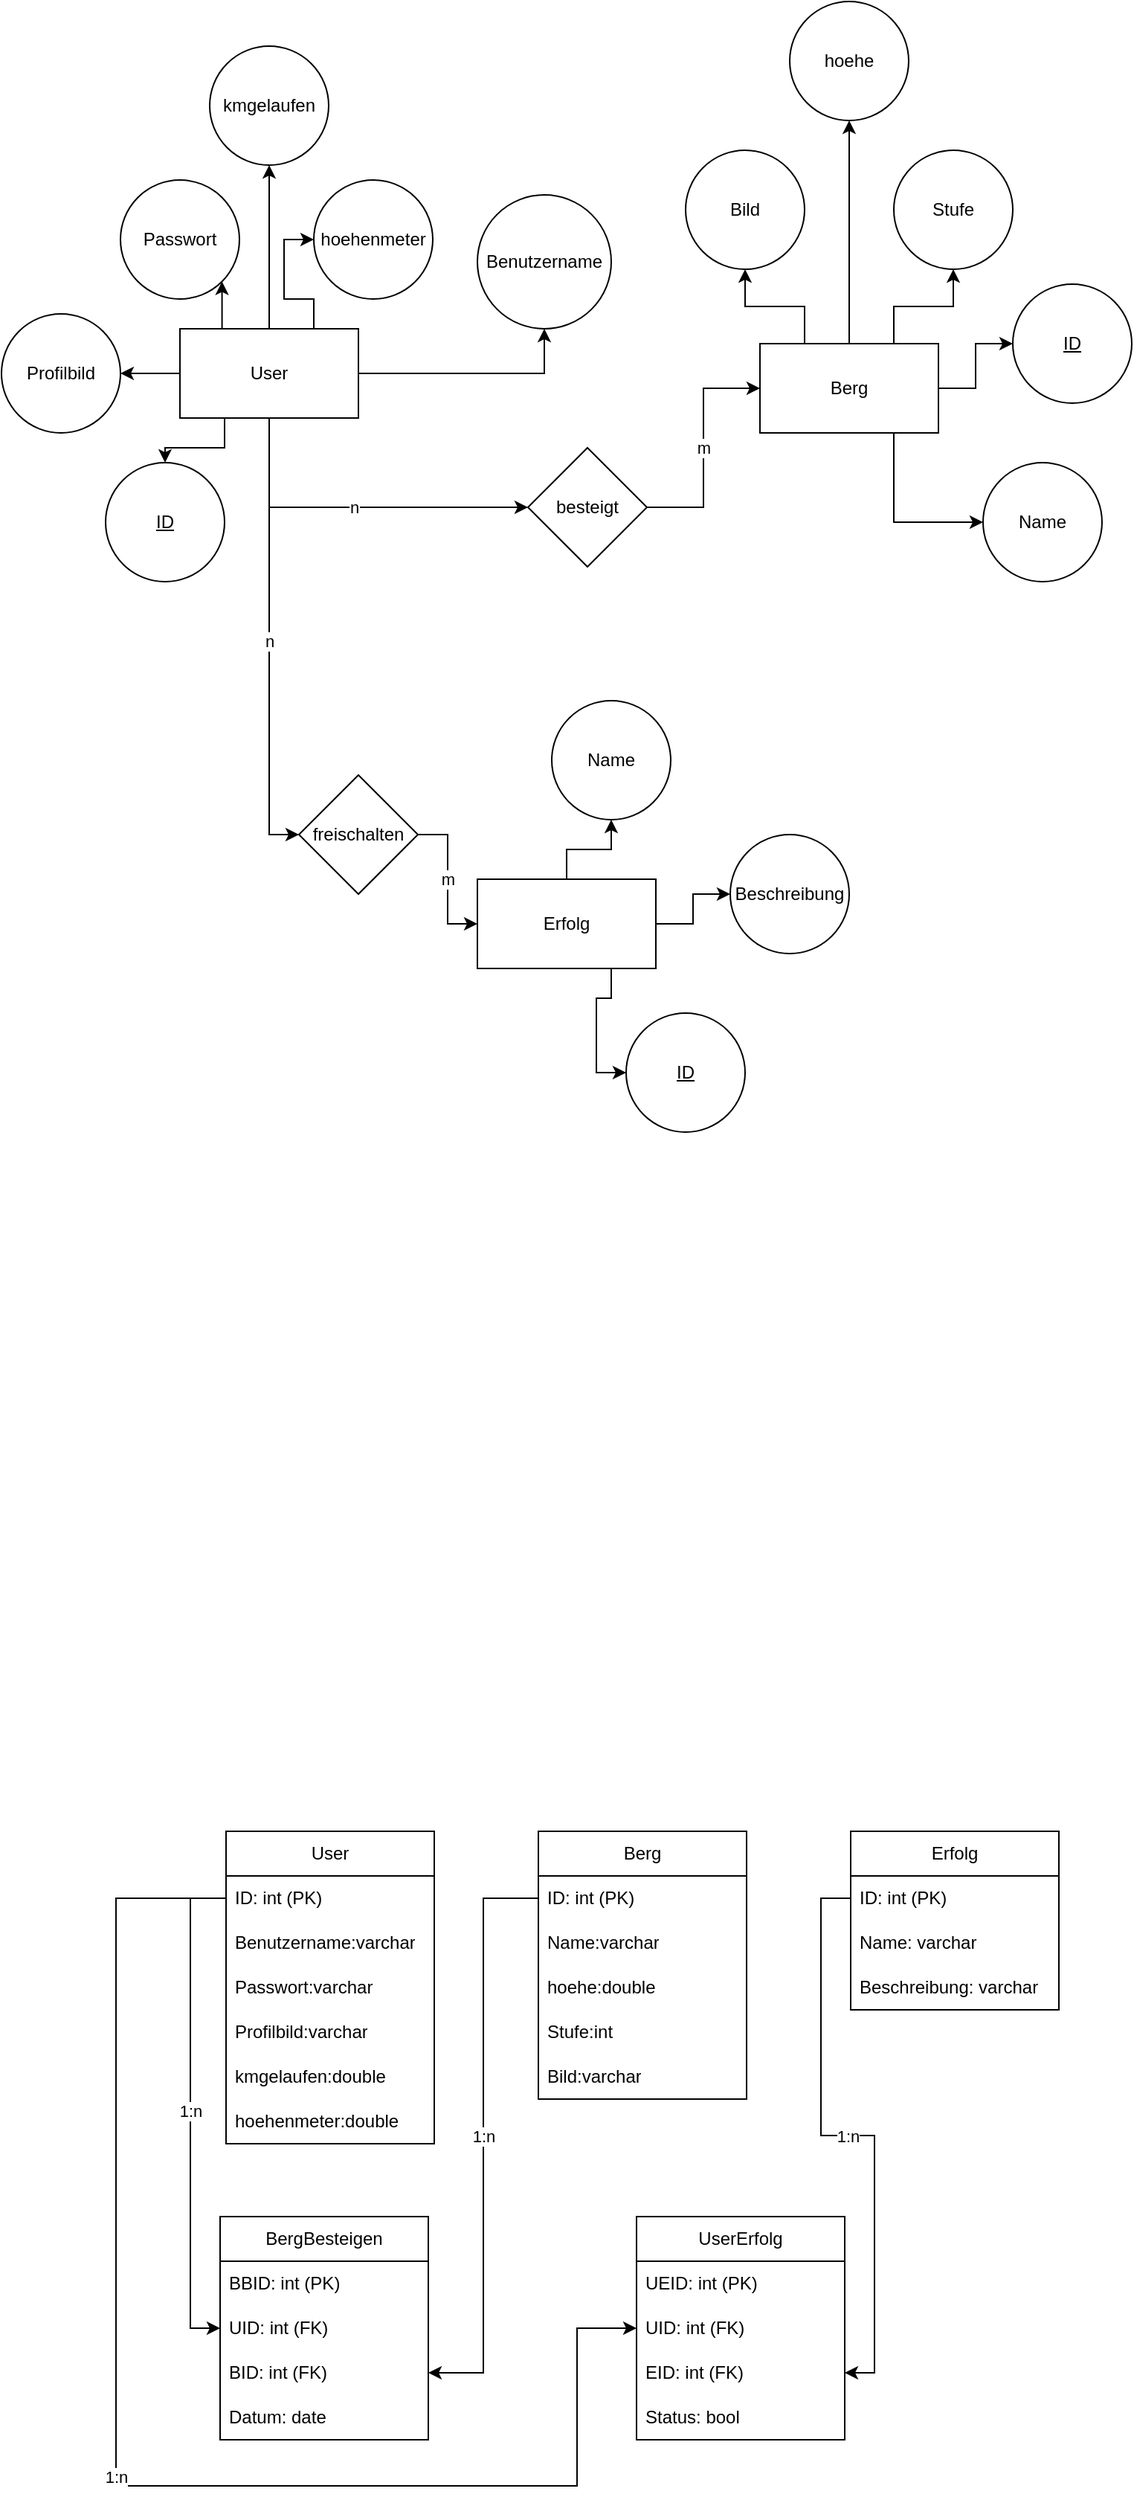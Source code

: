 <mxfile version="24.7.8">
  <diagram name="Seite-1" id="dWagyHnpkMTKQB-lUFUS">
    <mxGraphModel dx="1198" dy="893" grid="1" gridSize="10" guides="1" tooltips="1" connect="1" arrows="1" fold="1" page="1" pageScale="1" pageWidth="827" pageHeight="1169" math="0" shadow="0">
      <root>
        <mxCell id="0" />
        <mxCell id="1" parent="0" />
        <mxCell id="jQ12hnpclL38_xrM-WfS-8" style="edgeStyle=orthogonalEdgeStyle;rounded=0;orthogonalLoop=1;jettySize=auto;html=1;exitX=0.5;exitY=0;exitDx=0;exitDy=0;entryX=0.5;entryY=1;entryDx=0;entryDy=0;" parent="1" source="jQ12hnpclL38_xrM-WfS-1" target="jQ12hnpclL38_xrM-WfS-6" edge="1">
          <mxGeometry relative="1" as="geometry" />
        </mxCell>
        <mxCell id="jQ12hnpclL38_xrM-WfS-9" style="edgeStyle=orthogonalEdgeStyle;rounded=0;orthogonalLoop=1;jettySize=auto;html=1;exitX=0.75;exitY=0;exitDx=0;exitDy=0;entryX=0;entryY=0.5;entryDx=0;entryDy=0;" parent="1" source="jQ12hnpclL38_xrM-WfS-1" target="jQ12hnpclL38_xrM-WfS-7" edge="1">
          <mxGeometry relative="1" as="geometry" />
        </mxCell>
        <mxCell id="jQ12hnpclL38_xrM-WfS-10" style="edgeStyle=orthogonalEdgeStyle;rounded=0;orthogonalLoop=1;jettySize=auto;html=1;exitX=1;exitY=0.5;exitDx=0;exitDy=0;entryX=0.5;entryY=1;entryDx=0;entryDy=0;" parent="1" source="jQ12hnpclL38_xrM-WfS-1" target="jQ12hnpclL38_xrM-WfS-3" edge="1">
          <mxGeometry relative="1" as="geometry" />
        </mxCell>
        <mxCell id="jQ12hnpclL38_xrM-WfS-11" style="edgeStyle=orthogonalEdgeStyle;rounded=0;orthogonalLoop=1;jettySize=auto;html=1;exitX=0.25;exitY=0;exitDx=0;exitDy=0;entryX=1;entryY=1;entryDx=0;entryDy=0;" parent="1" source="jQ12hnpclL38_xrM-WfS-1" target="jQ12hnpclL38_xrM-WfS-4" edge="1">
          <mxGeometry relative="1" as="geometry" />
        </mxCell>
        <mxCell id="jQ12hnpclL38_xrM-WfS-12" style="edgeStyle=orthogonalEdgeStyle;rounded=0;orthogonalLoop=1;jettySize=auto;html=1;exitX=0;exitY=0.5;exitDx=0;exitDy=0;entryX=1;entryY=0.5;entryDx=0;entryDy=0;" parent="1" source="jQ12hnpclL38_xrM-WfS-1" target="jQ12hnpclL38_xrM-WfS-5" edge="1">
          <mxGeometry relative="1" as="geometry" />
        </mxCell>
        <mxCell id="jQ12hnpclL38_xrM-WfS-13" style="edgeStyle=orthogonalEdgeStyle;rounded=0;orthogonalLoop=1;jettySize=auto;html=1;exitX=0.25;exitY=1;exitDx=0;exitDy=0;entryX=0.5;entryY=0;entryDx=0;entryDy=0;" parent="1" source="jQ12hnpclL38_xrM-WfS-1" target="jQ12hnpclL38_xrM-WfS-2" edge="1">
          <mxGeometry relative="1" as="geometry" />
        </mxCell>
        <mxCell id="jQ12hnpclL38_xrM-WfS-37" value="n" style="edgeStyle=orthogonalEdgeStyle;rounded=0;orthogonalLoop=1;jettySize=auto;html=1;exitX=0.5;exitY=1;exitDx=0;exitDy=0;entryX=0;entryY=0.5;entryDx=0;entryDy=0;" parent="1" source="jQ12hnpclL38_xrM-WfS-1" target="jQ12hnpclL38_xrM-WfS-36" edge="1">
          <mxGeometry relative="1" as="geometry" />
        </mxCell>
        <mxCell id="jQ12hnpclL38_xrM-WfS-40" value="n" style="edgeStyle=orthogonalEdgeStyle;rounded=0;orthogonalLoop=1;jettySize=auto;html=1;exitX=0.5;exitY=1;exitDx=0;exitDy=0;entryX=0;entryY=0.5;entryDx=0;entryDy=0;" parent="1" source="jQ12hnpclL38_xrM-WfS-1" target="jQ12hnpclL38_xrM-WfS-39" edge="1">
          <mxGeometry relative="1" as="geometry" />
        </mxCell>
        <mxCell id="jQ12hnpclL38_xrM-WfS-1" value="User" style="rounded=0;whiteSpace=wrap;html=1;" parent="1" vertex="1">
          <mxGeometry x="140" y="320" width="120" height="60" as="geometry" />
        </mxCell>
        <mxCell id="jQ12hnpclL38_xrM-WfS-2" value="&lt;u&gt;ID&lt;/u&gt;" style="ellipse;whiteSpace=wrap;html=1;aspect=fixed;" parent="1" vertex="1">
          <mxGeometry x="90" y="410" width="80" height="80" as="geometry" />
        </mxCell>
        <mxCell id="jQ12hnpclL38_xrM-WfS-3" value="Benutzername" style="ellipse;whiteSpace=wrap;html=1;aspect=fixed;" parent="1" vertex="1">
          <mxGeometry x="340" y="230" width="90" height="90" as="geometry" />
        </mxCell>
        <mxCell id="jQ12hnpclL38_xrM-WfS-4" value="Passwort" style="ellipse;whiteSpace=wrap;html=1;aspect=fixed;" parent="1" vertex="1">
          <mxGeometry x="100" y="220" width="80" height="80" as="geometry" />
        </mxCell>
        <mxCell id="jQ12hnpclL38_xrM-WfS-5" value="Profilbild" style="ellipse;whiteSpace=wrap;html=1;aspect=fixed;" parent="1" vertex="1">
          <mxGeometry x="20" y="310" width="80" height="80" as="geometry" />
        </mxCell>
        <mxCell id="jQ12hnpclL38_xrM-WfS-6" value="kmgelaufen" style="ellipse;whiteSpace=wrap;html=1;aspect=fixed;" parent="1" vertex="1">
          <mxGeometry x="160" y="130" width="80" height="80" as="geometry" />
        </mxCell>
        <mxCell id="jQ12hnpclL38_xrM-WfS-7" value="hoehenmeter" style="ellipse;whiteSpace=wrap;html=1;aspect=fixed;" parent="1" vertex="1">
          <mxGeometry x="230" y="220" width="80" height="80" as="geometry" />
        </mxCell>
        <mxCell id="jQ12hnpclL38_xrM-WfS-20" style="edgeStyle=orthogonalEdgeStyle;rounded=0;orthogonalLoop=1;jettySize=auto;html=1;exitX=0.5;exitY=0;exitDx=0;exitDy=0;entryX=0.5;entryY=1;entryDx=0;entryDy=0;" parent="1" source="jQ12hnpclL38_xrM-WfS-14" target="jQ12hnpclL38_xrM-WfS-17" edge="1">
          <mxGeometry relative="1" as="geometry" />
        </mxCell>
        <mxCell id="jQ12hnpclL38_xrM-WfS-21" style="edgeStyle=orthogonalEdgeStyle;rounded=0;orthogonalLoop=1;jettySize=auto;html=1;exitX=0.25;exitY=0;exitDx=0;exitDy=0;entryX=0.5;entryY=1;entryDx=0;entryDy=0;" parent="1" source="jQ12hnpclL38_xrM-WfS-14" target="jQ12hnpclL38_xrM-WfS-18" edge="1">
          <mxGeometry relative="1" as="geometry" />
        </mxCell>
        <mxCell id="jQ12hnpclL38_xrM-WfS-22" style="edgeStyle=orthogonalEdgeStyle;rounded=0;orthogonalLoop=1;jettySize=auto;html=1;exitX=0.75;exitY=0;exitDx=0;exitDy=0;entryX=0.5;entryY=1;entryDx=0;entryDy=0;" parent="1" source="jQ12hnpclL38_xrM-WfS-14" target="jQ12hnpclL38_xrM-WfS-19" edge="1">
          <mxGeometry relative="1" as="geometry" />
        </mxCell>
        <mxCell id="jQ12hnpclL38_xrM-WfS-23" style="edgeStyle=orthogonalEdgeStyle;rounded=0;orthogonalLoop=1;jettySize=auto;html=1;exitX=1;exitY=0.5;exitDx=0;exitDy=0;entryX=0;entryY=0.5;entryDx=0;entryDy=0;" parent="1" source="jQ12hnpclL38_xrM-WfS-14" target="jQ12hnpclL38_xrM-WfS-15" edge="1">
          <mxGeometry relative="1" as="geometry" />
        </mxCell>
        <mxCell id="jQ12hnpclL38_xrM-WfS-24" style="edgeStyle=orthogonalEdgeStyle;rounded=0;orthogonalLoop=1;jettySize=auto;html=1;exitX=0.75;exitY=1;exitDx=0;exitDy=0;entryX=0;entryY=0.5;entryDx=0;entryDy=0;" parent="1" source="jQ12hnpclL38_xrM-WfS-14" target="jQ12hnpclL38_xrM-WfS-16" edge="1">
          <mxGeometry relative="1" as="geometry" />
        </mxCell>
        <mxCell id="jQ12hnpclL38_xrM-WfS-14" value="Berg" style="rounded=0;whiteSpace=wrap;html=1;" parent="1" vertex="1">
          <mxGeometry x="530" y="330" width="120" height="60" as="geometry" />
        </mxCell>
        <mxCell id="jQ12hnpclL38_xrM-WfS-15" value="&lt;u&gt;ID&lt;/u&gt;" style="ellipse;whiteSpace=wrap;html=1;aspect=fixed;" parent="1" vertex="1">
          <mxGeometry x="700" y="290" width="80" height="80" as="geometry" />
        </mxCell>
        <mxCell id="jQ12hnpclL38_xrM-WfS-16" value="Name" style="ellipse;whiteSpace=wrap;html=1;aspect=fixed;" parent="1" vertex="1">
          <mxGeometry x="680" y="410" width="80" height="80" as="geometry" />
        </mxCell>
        <mxCell id="jQ12hnpclL38_xrM-WfS-17" value="hoehe" style="ellipse;whiteSpace=wrap;html=1;aspect=fixed;" parent="1" vertex="1">
          <mxGeometry x="550" y="100" width="80" height="80" as="geometry" />
        </mxCell>
        <mxCell id="jQ12hnpclL38_xrM-WfS-18" value="Bild" style="ellipse;whiteSpace=wrap;html=1;aspect=fixed;" parent="1" vertex="1">
          <mxGeometry x="480" y="200" width="80" height="80" as="geometry" />
        </mxCell>
        <mxCell id="jQ12hnpclL38_xrM-WfS-19" value="Stufe" style="ellipse;whiteSpace=wrap;html=1;aspect=fixed;" parent="1" vertex="1">
          <mxGeometry x="620" y="200" width="80" height="80" as="geometry" />
        </mxCell>
        <mxCell id="jQ12hnpclL38_xrM-WfS-30" style="edgeStyle=orthogonalEdgeStyle;rounded=0;orthogonalLoop=1;jettySize=auto;html=1;exitX=0.5;exitY=0;exitDx=0;exitDy=0;entryX=0.5;entryY=1;entryDx=0;entryDy=0;" parent="1" source="jQ12hnpclL38_xrM-WfS-25" target="jQ12hnpclL38_xrM-WfS-27" edge="1">
          <mxGeometry relative="1" as="geometry" />
        </mxCell>
        <mxCell id="jQ12hnpclL38_xrM-WfS-31" style="edgeStyle=orthogonalEdgeStyle;rounded=0;orthogonalLoop=1;jettySize=auto;html=1;exitX=1;exitY=0.5;exitDx=0;exitDy=0;entryX=0;entryY=0.5;entryDx=0;entryDy=0;" parent="1" source="jQ12hnpclL38_xrM-WfS-25" target="jQ12hnpclL38_xrM-WfS-29" edge="1">
          <mxGeometry relative="1" as="geometry" />
        </mxCell>
        <mxCell id="jQ12hnpclL38_xrM-WfS-32" style="edgeStyle=orthogonalEdgeStyle;rounded=0;orthogonalLoop=1;jettySize=auto;html=1;exitX=0.75;exitY=1;exitDx=0;exitDy=0;entryX=0;entryY=0.5;entryDx=0;entryDy=0;" parent="1" source="jQ12hnpclL38_xrM-WfS-25" target="jQ12hnpclL38_xrM-WfS-26" edge="1">
          <mxGeometry relative="1" as="geometry" />
        </mxCell>
        <mxCell id="jQ12hnpclL38_xrM-WfS-25" value="Erfolg" style="rounded=0;whiteSpace=wrap;html=1;" parent="1" vertex="1">
          <mxGeometry x="340" y="690" width="120" height="60" as="geometry" />
        </mxCell>
        <mxCell id="jQ12hnpclL38_xrM-WfS-26" value="&lt;u&gt;ID&lt;/u&gt;" style="ellipse;whiteSpace=wrap;html=1;aspect=fixed;" parent="1" vertex="1">
          <mxGeometry x="440" y="780" width="80" height="80" as="geometry" />
        </mxCell>
        <mxCell id="jQ12hnpclL38_xrM-WfS-27" value="Name" style="ellipse;whiteSpace=wrap;html=1;aspect=fixed;" parent="1" vertex="1">
          <mxGeometry x="390" y="570" width="80" height="80" as="geometry" />
        </mxCell>
        <mxCell id="jQ12hnpclL38_xrM-WfS-29" value="Beschreibung" style="ellipse;whiteSpace=wrap;html=1;aspect=fixed;" parent="1" vertex="1">
          <mxGeometry x="510" y="660" width="80" height="80" as="geometry" />
        </mxCell>
        <mxCell id="jQ12hnpclL38_xrM-WfS-38" value="m" style="edgeStyle=orthogonalEdgeStyle;rounded=0;orthogonalLoop=1;jettySize=auto;html=1;exitX=1;exitY=0.5;exitDx=0;exitDy=0;entryX=0;entryY=0.5;entryDx=0;entryDy=0;" parent="1" source="jQ12hnpclL38_xrM-WfS-36" target="jQ12hnpclL38_xrM-WfS-14" edge="1">
          <mxGeometry relative="1" as="geometry" />
        </mxCell>
        <mxCell id="jQ12hnpclL38_xrM-WfS-36" value="besteigt" style="rhombus;whiteSpace=wrap;html=1;" parent="1" vertex="1">
          <mxGeometry x="374" y="400" width="80" height="80" as="geometry" />
        </mxCell>
        <mxCell id="jQ12hnpclL38_xrM-WfS-41" value="m" style="edgeStyle=orthogonalEdgeStyle;rounded=0;orthogonalLoop=1;jettySize=auto;html=1;exitX=1;exitY=0.5;exitDx=0;exitDy=0;entryX=0;entryY=0.5;entryDx=0;entryDy=0;" parent="1" source="jQ12hnpclL38_xrM-WfS-39" target="jQ12hnpclL38_xrM-WfS-25" edge="1">
          <mxGeometry relative="1" as="geometry" />
        </mxCell>
        <mxCell id="jQ12hnpclL38_xrM-WfS-39" value="freischalten" style="rhombus;whiteSpace=wrap;html=1;" parent="1" vertex="1">
          <mxGeometry x="220" y="620" width="80" height="80" as="geometry" />
        </mxCell>
        <mxCell id="jQ12hnpclL38_xrM-WfS-42" value="User" style="swimlane;fontStyle=0;childLayout=stackLayout;horizontal=1;startSize=30;horizontalStack=0;resizeParent=1;resizeParentMax=0;resizeLast=0;collapsible=1;marginBottom=0;whiteSpace=wrap;html=1;" parent="1" vertex="1">
          <mxGeometry x="171" y="1330" width="140" height="210" as="geometry" />
        </mxCell>
        <mxCell id="jQ12hnpclL38_xrM-WfS-43" value="ID: int (PK)" style="text;strokeColor=none;fillColor=none;align=left;verticalAlign=middle;spacingLeft=4;spacingRight=4;overflow=hidden;points=[[0,0.5],[1,0.5]];portConstraint=eastwest;rotatable=0;whiteSpace=wrap;html=1;" parent="jQ12hnpclL38_xrM-WfS-42" vertex="1">
          <mxGeometry y="30" width="140" height="30" as="geometry" />
        </mxCell>
        <mxCell id="jQ12hnpclL38_xrM-WfS-44" value="Benutzername:varchar" style="text;strokeColor=none;fillColor=none;align=left;verticalAlign=middle;spacingLeft=4;spacingRight=4;overflow=hidden;points=[[0,0.5],[1,0.5]];portConstraint=eastwest;rotatable=0;whiteSpace=wrap;html=1;" parent="jQ12hnpclL38_xrM-WfS-42" vertex="1">
          <mxGeometry y="60" width="140" height="30" as="geometry" />
        </mxCell>
        <mxCell id="jQ12hnpclL38_xrM-WfS-45" value="Passwort:varchar" style="text;strokeColor=none;fillColor=none;align=left;verticalAlign=middle;spacingLeft=4;spacingRight=4;overflow=hidden;points=[[0,0.5],[1,0.5]];portConstraint=eastwest;rotatable=0;whiteSpace=wrap;html=1;" parent="jQ12hnpclL38_xrM-WfS-42" vertex="1">
          <mxGeometry y="90" width="140" height="30" as="geometry" />
        </mxCell>
        <mxCell id="jQ12hnpclL38_xrM-WfS-46" value="Profilbild:varchar" style="text;strokeColor=none;fillColor=none;align=left;verticalAlign=middle;spacingLeft=4;spacingRight=4;overflow=hidden;points=[[0,0.5],[1,0.5]];portConstraint=eastwest;rotatable=0;whiteSpace=wrap;html=1;" parent="jQ12hnpclL38_xrM-WfS-42" vertex="1">
          <mxGeometry y="120" width="140" height="30" as="geometry" />
        </mxCell>
        <mxCell id="jQ12hnpclL38_xrM-WfS-47" value="kmgelaufen:double" style="text;strokeColor=none;fillColor=none;align=left;verticalAlign=middle;spacingLeft=4;spacingRight=4;overflow=hidden;points=[[0,0.5],[1,0.5]];portConstraint=eastwest;rotatable=0;whiteSpace=wrap;html=1;" parent="jQ12hnpclL38_xrM-WfS-42" vertex="1">
          <mxGeometry y="150" width="140" height="30" as="geometry" />
        </mxCell>
        <mxCell id="jQ12hnpclL38_xrM-WfS-48" value="hoehenmeter:double" style="text;strokeColor=none;fillColor=none;align=left;verticalAlign=middle;spacingLeft=4;spacingRight=4;overflow=hidden;points=[[0,0.5],[1,0.5]];portConstraint=eastwest;rotatable=0;whiteSpace=wrap;html=1;" parent="jQ12hnpclL38_xrM-WfS-42" vertex="1">
          <mxGeometry y="180" width="140" height="30" as="geometry" />
        </mxCell>
        <mxCell id="jQ12hnpclL38_xrM-WfS-49" value="Berg" style="swimlane;fontStyle=0;childLayout=stackLayout;horizontal=1;startSize=30;horizontalStack=0;resizeParent=1;resizeParentMax=0;resizeLast=0;collapsible=1;marginBottom=0;whiteSpace=wrap;html=1;" parent="1" vertex="1">
          <mxGeometry x="381" y="1330" width="140" height="180" as="geometry" />
        </mxCell>
        <mxCell id="jQ12hnpclL38_xrM-WfS-50" value="ID: int (PK)" style="text;strokeColor=none;fillColor=none;align=left;verticalAlign=middle;spacingLeft=4;spacingRight=4;overflow=hidden;points=[[0,0.5],[1,0.5]];portConstraint=eastwest;rotatable=0;whiteSpace=wrap;html=1;" parent="jQ12hnpclL38_xrM-WfS-49" vertex="1">
          <mxGeometry y="30" width="140" height="30" as="geometry" />
        </mxCell>
        <mxCell id="jQ12hnpclL38_xrM-WfS-51" value="Name:varchar" style="text;strokeColor=none;fillColor=none;align=left;verticalAlign=middle;spacingLeft=4;spacingRight=4;overflow=hidden;points=[[0,0.5],[1,0.5]];portConstraint=eastwest;rotatable=0;whiteSpace=wrap;html=1;" parent="jQ12hnpclL38_xrM-WfS-49" vertex="1">
          <mxGeometry y="60" width="140" height="30" as="geometry" />
        </mxCell>
        <mxCell id="jQ12hnpclL38_xrM-WfS-52" value="hoehe:double" style="text;strokeColor=none;fillColor=none;align=left;verticalAlign=middle;spacingLeft=4;spacingRight=4;overflow=hidden;points=[[0,0.5],[1,0.5]];portConstraint=eastwest;rotatable=0;whiteSpace=wrap;html=1;" parent="jQ12hnpclL38_xrM-WfS-49" vertex="1">
          <mxGeometry y="90" width="140" height="30" as="geometry" />
        </mxCell>
        <mxCell id="jQ12hnpclL38_xrM-WfS-53" value="Stufe:int" style="text;strokeColor=none;fillColor=none;align=left;verticalAlign=middle;spacingLeft=4;spacingRight=4;overflow=hidden;points=[[0,0.5],[1,0.5]];portConstraint=eastwest;rotatable=0;whiteSpace=wrap;html=1;" parent="jQ12hnpclL38_xrM-WfS-49" vertex="1">
          <mxGeometry y="120" width="140" height="30" as="geometry" />
        </mxCell>
        <mxCell id="jQ12hnpclL38_xrM-WfS-54" value="Bild:varchar" style="text;strokeColor=none;fillColor=none;align=left;verticalAlign=middle;spacingLeft=4;spacingRight=4;overflow=hidden;points=[[0,0.5],[1,0.5]];portConstraint=eastwest;rotatable=0;whiteSpace=wrap;html=1;" parent="jQ12hnpclL38_xrM-WfS-49" vertex="1">
          <mxGeometry y="150" width="140" height="30" as="geometry" />
        </mxCell>
        <mxCell id="jQ12hnpclL38_xrM-WfS-55" value="Erfolg" style="swimlane;fontStyle=0;childLayout=stackLayout;horizontal=1;startSize=30;horizontalStack=0;resizeParent=1;resizeParentMax=0;resizeLast=0;collapsible=1;marginBottom=0;whiteSpace=wrap;html=1;" parent="1" vertex="1">
          <mxGeometry x="591" y="1330" width="140" height="120" as="geometry" />
        </mxCell>
        <mxCell id="jQ12hnpclL38_xrM-WfS-56" value="ID: int (PK)" style="text;strokeColor=none;fillColor=none;align=left;verticalAlign=middle;spacingLeft=4;spacingRight=4;overflow=hidden;points=[[0,0.5],[1,0.5]];portConstraint=eastwest;rotatable=0;whiteSpace=wrap;html=1;" parent="jQ12hnpclL38_xrM-WfS-55" vertex="1">
          <mxGeometry y="30" width="140" height="30" as="geometry" />
        </mxCell>
        <mxCell id="jQ12hnpclL38_xrM-WfS-57" value="Name: varchar" style="text;strokeColor=none;fillColor=none;align=left;verticalAlign=middle;spacingLeft=4;spacingRight=4;overflow=hidden;points=[[0,0.5],[1,0.5]];portConstraint=eastwest;rotatable=0;whiteSpace=wrap;html=1;" parent="jQ12hnpclL38_xrM-WfS-55" vertex="1">
          <mxGeometry y="60" width="140" height="30" as="geometry" />
        </mxCell>
        <mxCell id="jQ12hnpclL38_xrM-WfS-58" value="Beschreibung: varchar" style="text;strokeColor=none;fillColor=none;align=left;verticalAlign=middle;spacingLeft=4;spacingRight=4;overflow=hidden;points=[[0,0.5],[1,0.5]];portConstraint=eastwest;rotatable=0;whiteSpace=wrap;html=1;" parent="jQ12hnpclL38_xrM-WfS-55" vertex="1">
          <mxGeometry y="90" width="140" height="30" as="geometry" />
        </mxCell>
        <mxCell id="jQ12hnpclL38_xrM-WfS-60" value="BergBesteigen" style="swimlane;fontStyle=0;childLayout=stackLayout;horizontal=1;startSize=30;horizontalStack=0;resizeParent=1;resizeParentMax=0;resizeLast=0;collapsible=1;marginBottom=0;whiteSpace=wrap;html=1;" parent="1" vertex="1">
          <mxGeometry x="167" y="1589" width="140" height="150" as="geometry" />
        </mxCell>
        <mxCell id="jQ12hnpclL38_xrM-WfS-61" value="BBID: int (PK)" style="text;strokeColor=none;fillColor=none;align=left;verticalAlign=middle;spacingLeft=4;spacingRight=4;overflow=hidden;points=[[0,0.5],[1,0.5]];portConstraint=eastwest;rotatable=0;whiteSpace=wrap;html=1;" parent="jQ12hnpclL38_xrM-WfS-60" vertex="1">
          <mxGeometry y="30" width="140" height="30" as="geometry" />
        </mxCell>
        <mxCell id="jQ12hnpclL38_xrM-WfS-62" value="UID: int (FK)" style="text;strokeColor=none;fillColor=none;align=left;verticalAlign=middle;spacingLeft=4;spacingRight=4;overflow=hidden;points=[[0,0.5],[1,0.5]];portConstraint=eastwest;rotatable=0;whiteSpace=wrap;html=1;" parent="jQ12hnpclL38_xrM-WfS-60" vertex="1">
          <mxGeometry y="60" width="140" height="30" as="geometry" />
        </mxCell>
        <mxCell id="jQ12hnpclL38_xrM-WfS-63" value="BID: int (FK)" style="text;strokeColor=none;fillColor=none;align=left;verticalAlign=middle;spacingLeft=4;spacingRight=4;overflow=hidden;points=[[0,0.5],[1,0.5]];portConstraint=eastwest;rotatable=0;whiteSpace=wrap;html=1;" parent="jQ12hnpclL38_xrM-WfS-60" vertex="1">
          <mxGeometry y="90" width="140" height="30" as="geometry" />
        </mxCell>
        <mxCell id="jQ12hnpclL38_xrM-WfS-64" value="Datum: date" style="text;strokeColor=none;fillColor=none;align=left;verticalAlign=middle;spacingLeft=4;spacingRight=4;overflow=hidden;points=[[0,0.5],[1,0.5]];portConstraint=eastwest;rotatable=0;whiteSpace=wrap;html=1;" parent="jQ12hnpclL38_xrM-WfS-60" vertex="1">
          <mxGeometry y="120" width="140" height="30" as="geometry" />
        </mxCell>
        <mxCell id="jQ12hnpclL38_xrM-WfS-65" value="1:n" style="edgeStyle=orthogonalEdgeStyle;rounded=0;orthogonalLoop=1;jettySize=auto;html=1;exitX=0;exitY=0.5;exitDx=0;exitDy=0;entryX=0;entryY=0.5;entryDx=0;entryDy=0;" parent="1" source="jQ12hnpclL38_xrM-WfS-43" target="jQ12hnpclL38_xrM-WfS-62" edge="1">
          <mxGeometry relative="1" as="geometry" />
        </mxCell>
        <mxCell id="jQ12hnpclL38_xrM-WfS-66" value="1:n" style="edgeStyle=orthogonalEdgeStyle;rounded=0;orthogonalLoop=1;jettySize=auto;html=1;exitX=0;exitY=0.5;exitDx=0;exitDy=0;entryX=1;entryY=0.5;entryDx=0;entryDy=0;" parent="1" source="jQ12hnpclL38_xrM-WfS-50" target="jQ12hnpclL38_xrM-WfS-63" edge="1">
          <mxGeometry relative="1" as="geometry" />
        </mxCell>
        <mxCell id="jQ12hnpclL38_xrM-WfS-67" value="UserErfolg" style="swimlane;fontStyle=0;childLayout=stackLayout;horizontal=1;startSize=30;horizontalStack=0;resizeParent=1;resizeParentMax=0;resizeLast=0;collapsible=1;marginBottom=0;whiteSpace=wrap;html=1;" parent="1" vertex="1">
          <mxGeometry x="447" y="1589" width="140" height="150" as="geometry" />
        </mxCell>
        <mxCell id="jQ12hnpclL38_xrM-WfS-68" value="UEID: int (PK)" style="text;strokeColor=none;fillColor=none;align=left;verticalAlign=middle;spacingLeft=4;spacingRight=4;overflow=hidden;points=[[0,0.5],[1,0.5]];portConstraint=eastwest;rotatable=0;whiteSpace=wrap;html=1;" parent="jQ12hnpclL38_xrM-WfS-67" vertex="1">
          <mxGeometry y="30" width="140" height="30" as="geometry" />
        </mxCell>
        <mxCell id="jQ12hnpclL38_xrM-WfS-69" value="UID: int (FK)" style="text;strokeColor=none;fillColor=none;align=left;verticalAlign=middle;spacingLeft=4;spacingRight=4;overflow=hidden;points=[[0,0.5],[1,0.5]];portConstraint=eastwest;rotatable=0;whiteSpace=wrap;html=1;" parent="jQ12hnpclL38_xrM-WfS-67" vertex="1">
          <mxGeometry y="60" width="140" height="30" as="geometry" />
        </mxCell>
        <mxCell id="jQ12hnpclL38_xrM-WfS-70" value="EID: int (FK)" style="text;strokeColor=none;fillColor=none;align=left;verticalAlign=middle;spacingLeft=4;spacingRight=4;overflow=hidden;points=[[0,0.5],[1,0.5]];portConstraint=eastwest;rotatable=0;whiteSpace=wrap;html=1;" parent="jQ12hnpclL38_xrM-WfS-67" vertex="1">
          <mxGeometry y="90" width="140" height="30" as="geometry" />
        </mxCell>
        <mxCell id="jQ12hnpclL38_xrM-WfS-71" value="Status: bool" style="text;strokeColor=none;fillColor=none;align=left;verticalAlign=middle;spacingLeft=4;spacingRight=4;overflow=hidden;points=[[0,0.5],[1,0.5]];portConstraint=eastwest;rotatable=0;whiteSpace=wrap;html=1;" parent="jQ12hnpclL38_xrM-WfS-67" vertex="1">
          <mxGeometry y="120" width="140" height="30" as="geometry" />
        </mxCell>
        <mxCell id="jQ12hnpclL38_xrM-WfS-72" value="1:n" style="edgeStyle=orthogonalEdgeStyle;rounded=0;orthogonalLoop=1;jettySize=auto;html=1;exitX=0;exitY=0.5;exitDx=0;exitDy=0;entryX=1;entryY=0.5;entryDx=0;entryDy=0;" parent="1" source="jQ12hnpclL38_xrM-WfS-56" target="jQ12hnpclL38_xrM-WfS-70" edge="1">
          <mxGeometry relative="1" as="geometry" />
        </mxCell>
        <mxCell id="jQ12hnpclL38_xrM-WfS-73" value="1:n" style="edgeStyle=orthogonalEdgeStyle;rounded=0;orthogonalLoop=1;jettySize=auto;html=1;exitX=0;exitY=0.5;exitDx=0;exitDy=0;entryX=0;entryY=0.5;entryDx=0;entryDy=0;" parent="1" source="jQ12hnpclL38_xrM-WfS-43" target="jQ12hnpclL38_xrM-WfS-69" edge="1">
          <mxGeometry relative="1" as="geometry">
            <Array as="points">
              <mxPoint x="97" y="1375" />
              <mxPoint x="97" y="1770" />
              <mxPoint x="407" y="1770" />
              <mxPoint x="407" y="1664" />
            </Array>
          </mxGeometry>
        </mxCell>
      </root>
    </mxGraphModel>
  </diagram>
</mxfile>
